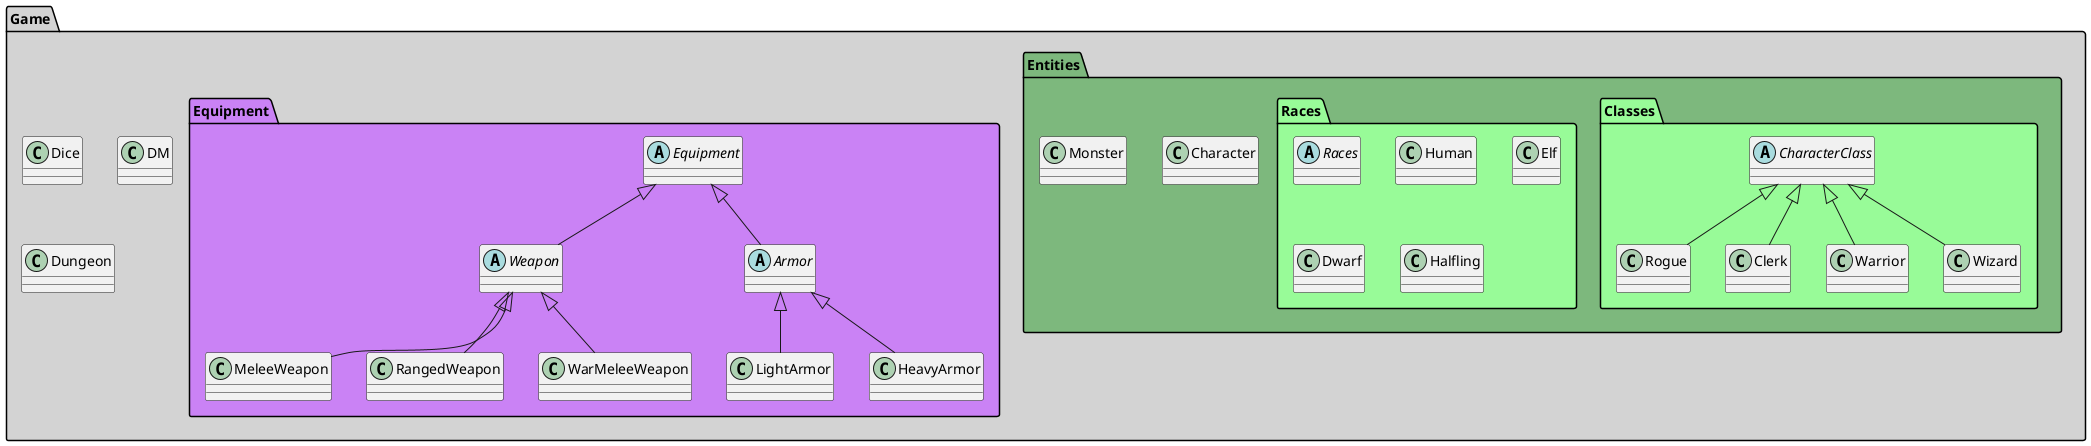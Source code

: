 @startuml

package "Game" #lightgrey {
  class Dice
  class DM
  class Dungeon
  package Entities #7db87d{
    package Classes #palegreen{
        abstract class CharacterClass
        class Rogue extends CharacterClass
        class Clerk extends CharacterClass
        class Warrior extends CharacterClass
        class Wizard extends CharacterClass
    }
    package Races #palegreen{
        abstract class Races
        class Human
        class Elf
        class Dwarf
        class Halfling
    }
    class Character
    class Monster
  }
  package Equipment #ca82f5{
    abstract class Equipment
    abstract class Weapon extends Equipment
    abstract class Armor extends Equipment
    class MeleeWeapon extends Weapon
    class RangedWeapon extends Weapon
    class WarMeleeWeapon extends Weapon
    class LightArmor extends Armor
    class HeavyArmor extends Armor




  }
 }

@enduml